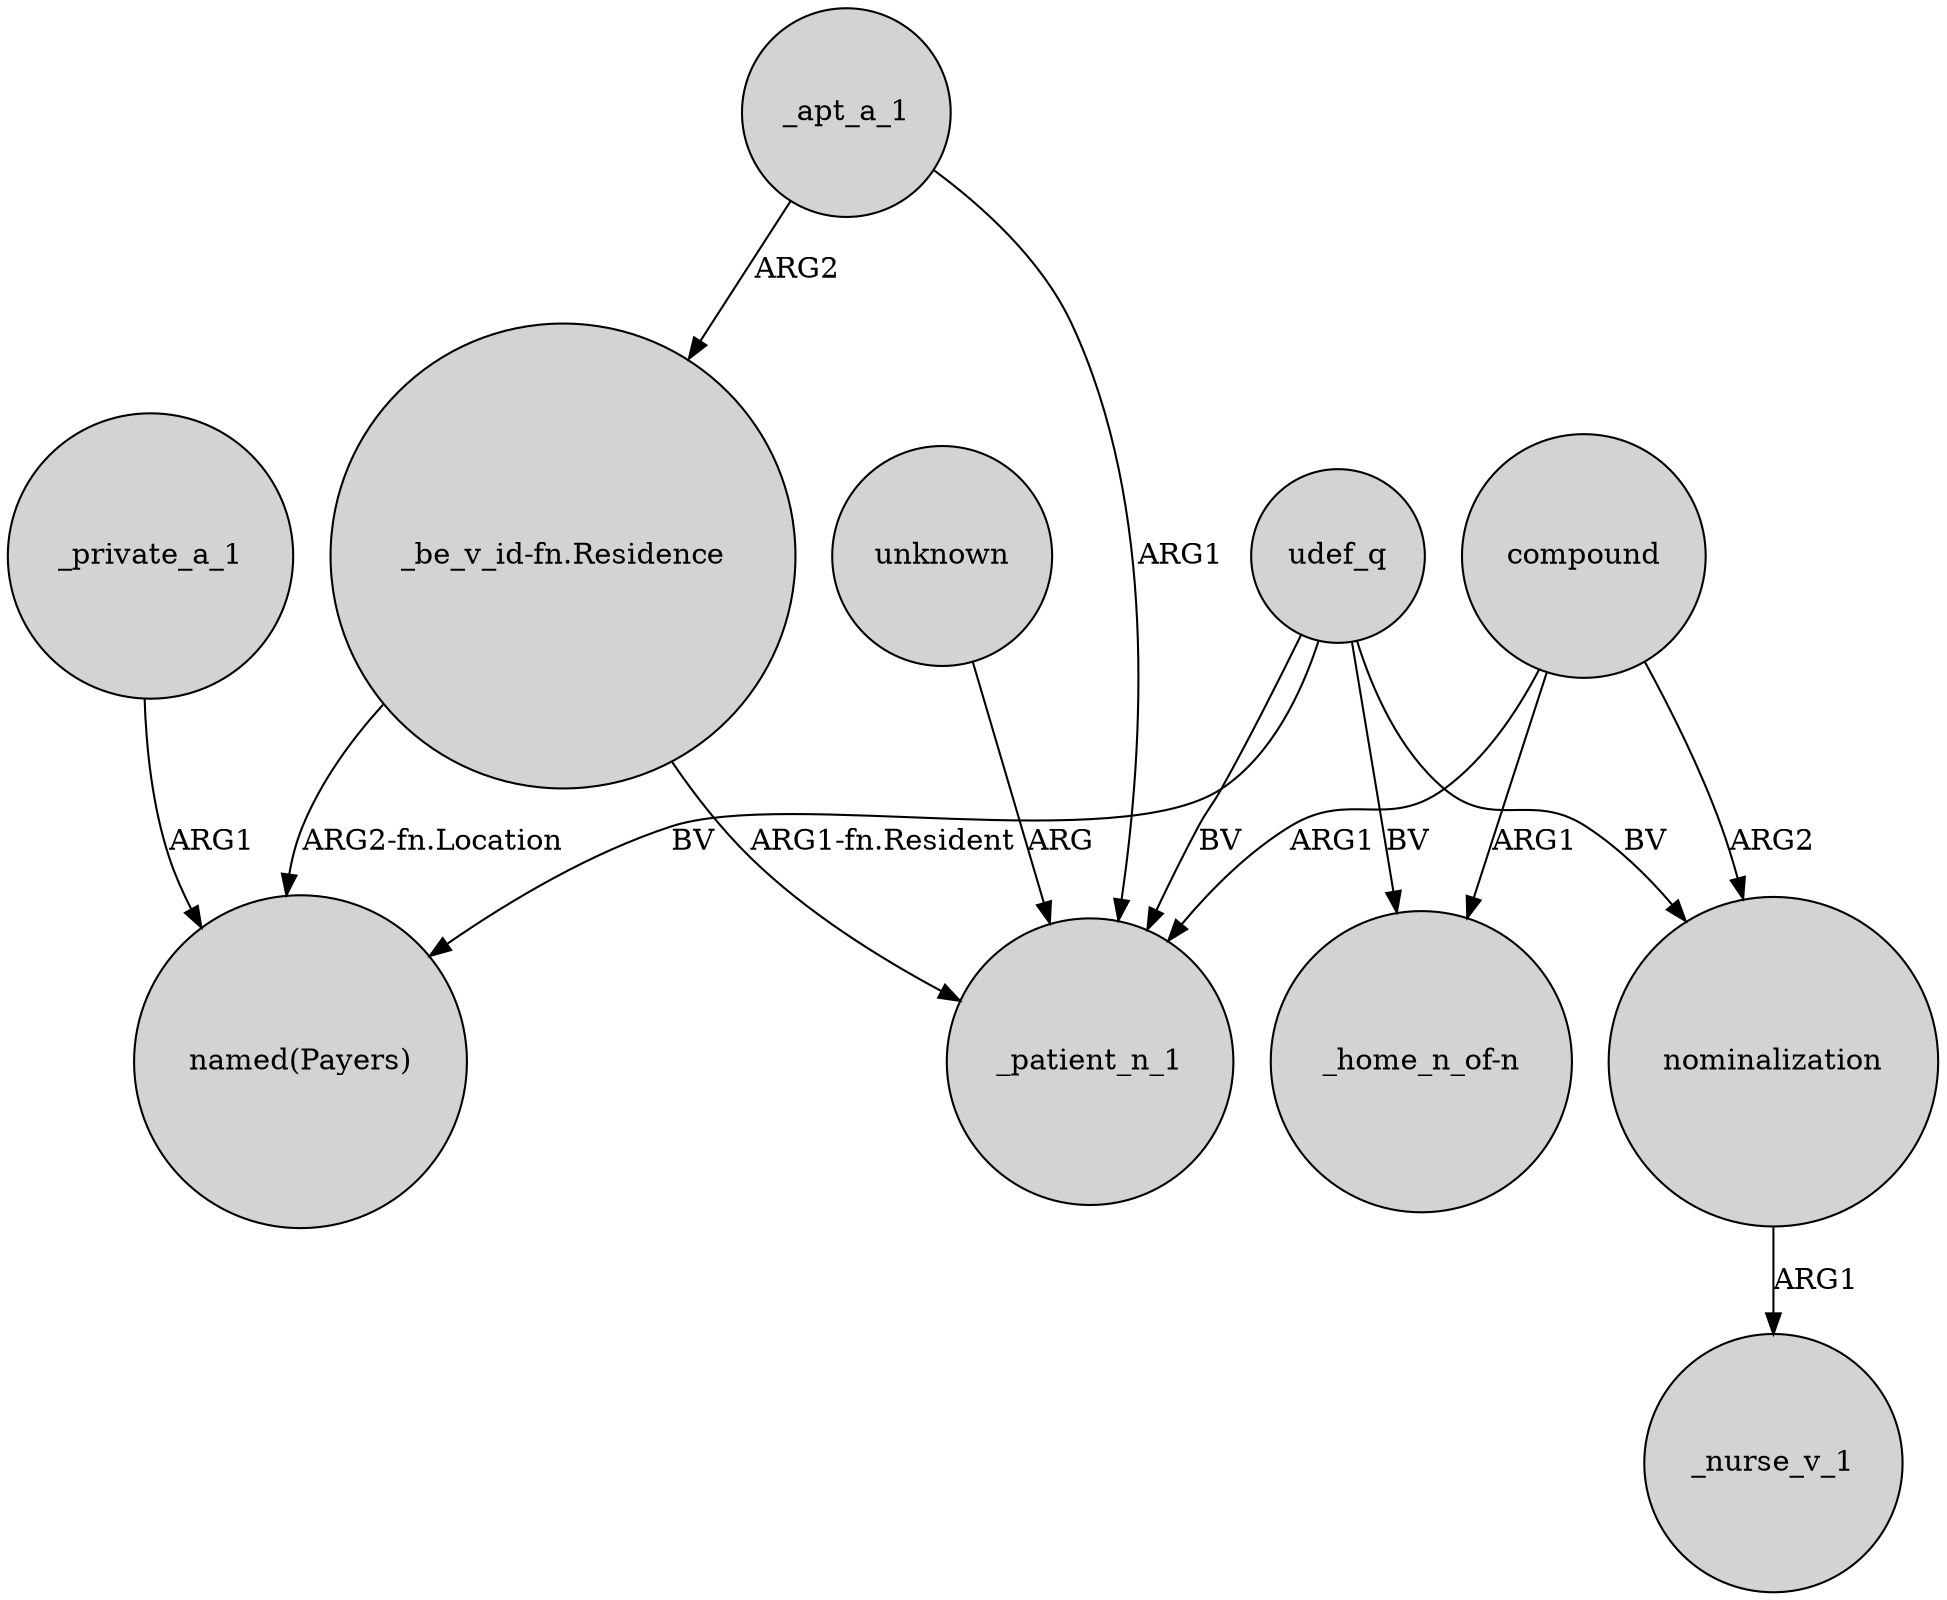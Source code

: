 digraph {
	node [shape=circle style=filled]
	"_be_v_id-fn.Residence" -> _patient_n_1 [label="ARG1-fn.Resident"]
	nominalization -> _nurse_v_1 [label=ARG1]
	_apt_a_1 -> _patient_n_1 [label=ARG1]
	udef_q -> _patient_n_1 [label=BV]
	udef_q -> "_home_n_of-n" [label=BV]
	udef_q -> "named(Payers)" [label=BV]
	compound -> _patient_n_1 [label=ARG1]
	compound -> nominalization [label=ARG2]
	_apt_a_1 -> "_be_v_id-fn.Residence" [label=ARG2]
	_private_a_1 -> "named(Payers)" [label=ARG1]
	"_be_v_id-fn.Residence" -> "named(Payers)" [label="ARG2-fn.Location"]
	compound -> "_home_n_of-n" [label=ARG1]
	unknown -> _patient_n_1 [label=ARG]
	udef_q -> nominalization [label=BV]
}

